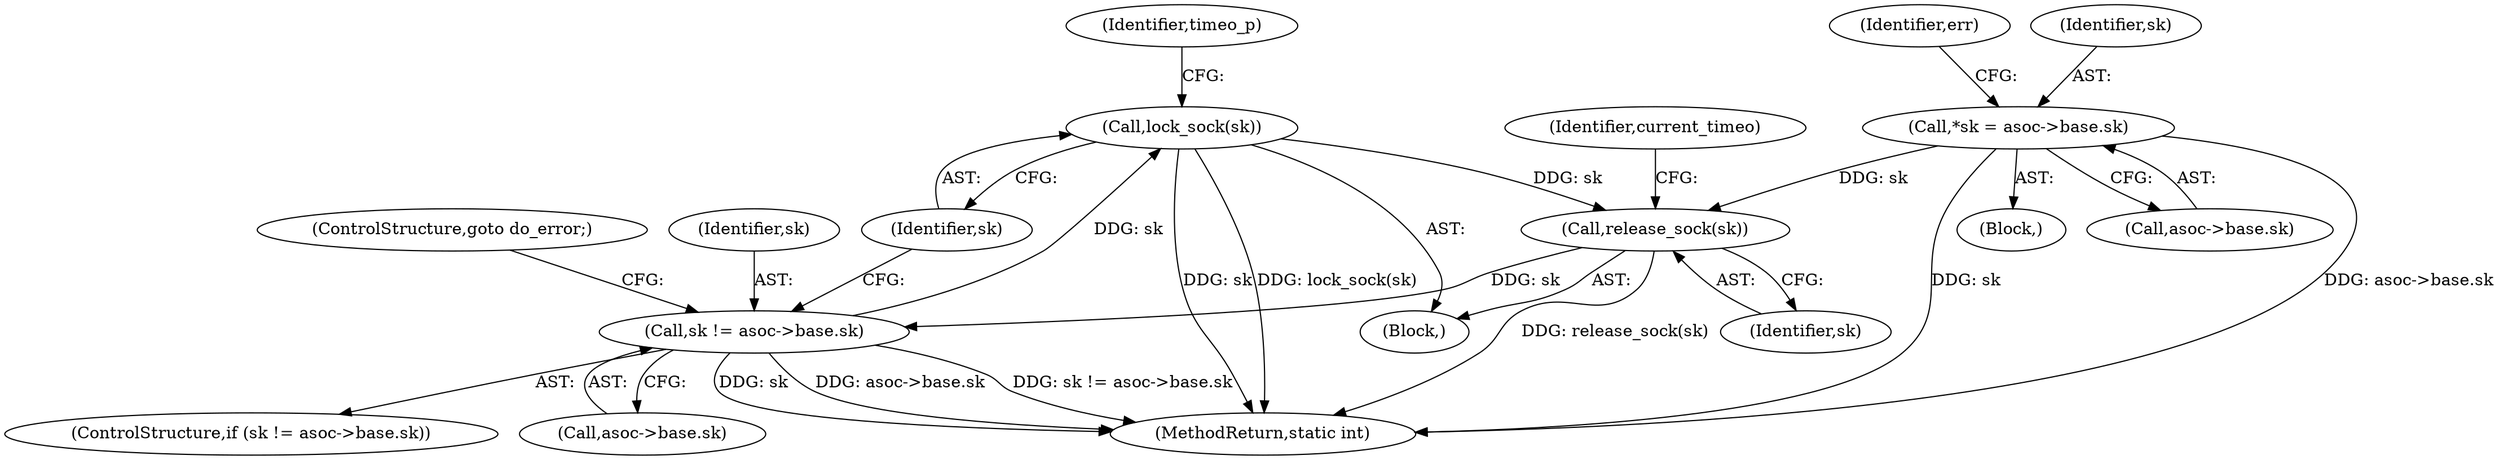 digraph "0_linux_2dcab598484185dea7ec22219c76dcdd59e3cb90@pointer" {
"1000194" [label="(Call,lock_sock(sk))"];
"1000186" [label="(Call,sk != asoc->base.sk)"];
"1000179" [label="(Call,release_sock(sk))"];
"1000194" [label="(Call,lock_sock(sk))"];
"1000110" [label="(Call,*sk = asoc->base.sk)"];
"1000231" [label="(MethodReturn,static int)"];
"1000111" [label="(Identifier,sk)"];
"1000194" [label="(Call,lock_sock(sk))"];
"1000193" [label="(ControlStructure,goto do_error;)"];
"1000186" [label="(Call,sk != asoc->base.sk)"];
"1000185" [label="(ControlStructure,if (sk != asoc->base.sk))"];
"1000187" [label="(Identifier,sk)"];
"1000180" [label="(Identifier,sk)"];
"1000110" [label="(Call,*sk = asoc->base.sk)"];
"1000108" [label="(Block,)"];
"1000182" [label="(Identifier,current_timeo)"];
"1000188" [label="(Call,asoc->base.sk)"];
"1000119" [label="(Identifier,err)"];
"1000179" [label="(Call,release_sock(sk))"];
"1000198" [label="(Identifier,timeo_p)"];
"1000195" [label="(Identifier,sk)"];
"1000138" [label="(Block,)"];
"1000112" [label="(Call,asoc->base.sk)"];
"1000194" -> "1000138"  [label="AST: "];
"1000194" -> "1000195"  [label="CFG: "];
"1000195" -> "1000194"  [label="AST: "];
"1000198" -> "1000194"  [label="CFG: "];
"1000194" -> "1000231"  [label="DDG: sk"];
"1000194" -> "1000231"  [label="DDG: lock_sock(sk)"];
"1000194" -> "1000179"  [label="DDG: sk"];
"1000186" -> "1000194"  [label="DDG: sk"];
"1000186" -> "1000185"  [label="AST: "];
"1000186" -> "1000188"  [label="CFG: "];
"1000187" -> "1000186"  [label="AST: "];
"1000188" -> "1000186"  [label="AST: "];
"1000193" -> "1000186"  [label="CFG: "];
"1000195" -> "1000186"  [label="CFG: "];
"1000186" -> "1000231"  [label="DDG: sk"];
"1000186" -> "1000231"  [label="DDG: asoc->base.sk"];
"1000186" -> "1000231"  [label="DDG: sk != asoc->base.sk"];
"1000179" -> "1000186"  [label="DDG: sk"];
"1000179" -> "1000138"  [label="AST: "];
"1000179" -> "1000180"  [label="CFG: "];
"1000180" -> "1000179"  [label="AST: "];
"1000182" -> "1000179"  [label="CFG: "];
"1000179" -> "1000231"  [label="DDG: release_sock(sk)"];
"1000110" -> "1000179"  [label="DDG: sk"];
"1000110" -> "1000108"  [label="AST: "];
"1000110" -> "1000112"  [label="CFG: "];
"1000111" -> "1000110"  [label="AST: "];
"1000112" -> "1000110"  [label="AST: "];
"1000119" -> "1000110"  [label="CFG: "];
"1000110" -> "1000231"  [label="DDG: asoc->base.sk"];
"1000110" -> "1000231"  [label="DDG: sk"];
}
